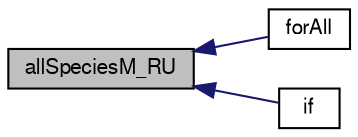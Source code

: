 digraph "allSpeciesM_RU"
{
  bgcolor="transparent";
  edge [fontname="FreeSans",fontsize="10",labelfontname="FreeSans",labelfontsize="10"];
  node [fontname="FreeSans",fontsize="10",shape=record];
  rankdir="LR";
  Node5 [label="allSpeciesM_RU",height=0.2,width=0.4,color="black", fillcolor="grey75", style="filled", fontcolor="black"];
  Node5 -> Node6 [dir="back",color="midnightblue",fontsize="10",style="solid",fontname="FreeSans"];
  Node6 [label="forAll",height=0.2,width=0.4,color="black",URL="$a06404.html#a5a31d4ae00ea999452ed092941cc6f72"];
  Node5 -> Node7 [dir="back",color="midnightblue",fontsize="10",style="solid",fontname="FreeSans"];
  Node7 [label="if",height=0.2,width=0.4,color="black",URL="$a06398.html#aab882996b28b563ab9a77bf09c77c982"];
}
